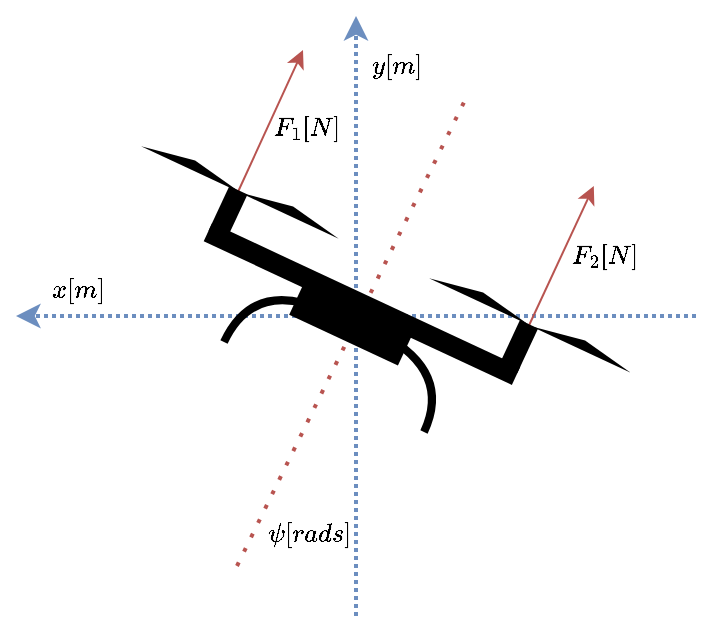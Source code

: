 <mxfile>
    <diagram name="Page-1" id="kiWLOuEyL9WehnxS1dk0">
        <mxGraphModel dx="106" dy="70" grid="1" gridSize="5" guides="1" tooltips="1" connect="1" arrows="1" fold="1" page="1" pageScale="1" pageWidth="1100" pageHeight="850" background="none" math="1" shadow="0">
            <root>
                <mxCell id="0"/>
                <mxCell id="1" parent="0"/>
                <mxCell id="1VqV4PHdZKzAxzpNPlv1-47" value="" style="endArrow=classic;html=1;rounded=0;fillColor=#f8cecc;strokeColor=#b85450;" parent="1" edge="1">
                    <mxGeometry width="50" height="50" relative="1" as="geometry">
                        <mxPoint x="490.5" y="364" as="sourcePoint"/>
                        <mxPoint x="523.5" y="292" as="targetPoint"/>
                    </mxGeometry>
                </mxCell>
                <mxCell id="1VqV4PHdZKzAxzpNPlv1-48" value="$$F_1 [N]$$" style="edgeLabel;html=1;align=center;verticalAlign=middle;resizable=0;points=[];rotation=0;labelBackgroundColor=none;fontColor=#000000;" parent="1VqV4PHdZKzAxzpNPlv1-47" vertex="1" connectable="0">
                    <mxGeometry x="0.159" y="-3" relative="1" as="geometry">
                        <mxPoint x="12" y="7" as="offset"/>
                    </mxGeometry>
                </mxCell>
                <mxCell id="1VqV4PHdZKzAxzpNPlv1-49" value="" style="endArrow=classic;html=1;rounded=0;fillColor=#dae8fc;strokeColor=#6c8ebf;strokeWidth=2;dashed=1;dashPattern=1 1;" parent="1" edge="1">
                    <mxGeometry width="50" height="50" relative="1" as="geometry">
                        <mxPoint x="720" y="425" as="sourcePoint"/>
                        <mxPoint x="380" y="425" as="targetPoint"/>
                    </mxGeometry>
                </mxCell>
                <mxCell id="1VqV4PHdZKzAxzpNPlv1-50" value="$$x [m]$$" style="edgeLabel;html=1;align=center;verticalAlign=middle;resizable=0;points=[];labelBackgroundColor=none;fontColor=#000000;" parent="1VqV4PHdZKzAxzpNPlv1-49" vertex="1" connectable="0">
                    <mxGeometry x="0.885" y="-4" relative="1" as="geometry">
                        <mxPoint x="11" y="-9" as="offset"/>
                    </mxGeometry>
                </mxCell>
                <mxCell id="1VqV4PHdZKzAxzpNPlv1-51" value="" style="endArrow=classic;html=1;rounded=0;fillColor=#dae8fc;strokeColor=#6c8ebf;strokeWidth=2;dashed=1;dashPattern=1 1;" parent="1" edge="1">
                    <mxGeometry width="50" height="50" relative="1" as="geometry">
                        <mxPoint x="550" y="575" as="sourcePoint"/>
                        <mxPoint x="550" y="275" as="targetPoint"/>
                    </mxGeometry>
                </mxCell>
                <mxCell id="1VqV4PHdZKzAxzpNPlv1-52" value="$$y [m]$$" style="edgeLabel;html=1;align=center;verticalAlign=middle;resizable=0;points=[];labelBackgroundColor=none;fontColor=#000000;" parent="1VqV4PHdZKzAxzpNPlv1-51" vertex="1" connectable="0">
                    <mxGeometry x="0.732" y="1" relative="1" as="geometry">
                        <mxPoint x="21" y="-15" as="offset"/>
                    </mxGeometry>
                </mxCell>
                <mxCell id="1VqV4PHdZKzAxzpNPlv1-56" value="" style="endArrow=none;dashed=1;html=1;dashPattern=1 3;strokeWidth=2;rounded=0;fillColor=#f8cecc;strokeColor=#b85450;" parent="1" edge="1">
                    <mxGeometry width="50" height="50" relative="1" as="geometry">
                        <mxPoint x="490.5" y="550" as="sourcePoint"/>
                        <mxPoint x="605.5" y="315" as="targetPoint"/>
                    </mxGeometry>
                </mxCell>
                <mxCell id="1VqV4PHdZKzAxzpNPlv1-57" value="$$\psi[rads]&lt;br&gt;$$" style="edgeLabel;html=1;align=center;verticalAlign=middle;resizable=0;points=[];labelBackgroundColor=none;rotation=0;fontColor=#000000;" parent="1VqV4PHdZKzAxzpNPlv1-56" vertex="1" connectable="0">
                    <mxGeometry x="-0.784" y="-3" relative="1" as="geometry">
                        <mxPoint x="20" y="8" as="offset"/>
                    </mxGeometry>
                </mxCell>
                <mxCell id="1VqV4PHdZKzAxzpNPlv1-58" value="" style="rounded=0;whiteSpace=wrap;html=1;strokeColor=none;fillStyle=auto;fillColor=#000000;rotation=25;" parent="1" vertex="1">
                    <mxGeometry x="518" y="418" width="60" height="20" as="geometry"/>
                </mxCell>
                <mxCell id="1VqV4PHdZKzAxzpNPlv1-59" value="" style="rounded=0;whiteSpace=wrap;html=1;strokeColor=none;fillColor=#000000;rotation=25;" parent="1" vertex="1">
                    <mxGeometry x="468" y="414" width="170" height="10" as="geometry"/>
                </mxCell>
                <mxCell id="1VqV4PHdZKzAxzpNPlv1-61" value="" style="rounded=0;whiteSpace=wrap;html=1;strokeColor=none;fillColor=#000000;rotation=25;" parent="1" vertex="1">
                    <mxGeometry x="481" y="361" width="10" height="24.69" as="geometry"/>
                </mxCell>
                <mxCell id="1VqV4PHdZKzAxzpNPlv1-62" value="" style="triangle;whiteSpace=wrap;html=1;rotation=-65;strokeColor=none;fillColor=#000000;" parent="1" vertex="1">
                    <mxGeometry x="515" y="345" width="5" height="55" as="geometry"/>
                </mxCell>
                <mxCell id="1VqV4PHdZKzAxzpNPlv1-63" value="" style="triangle;whiteSpace=wrap;html=1;rotation=-65;strokeColor=none;fillColor=#000000;" parent="1" vertex="1">
                    <mxGeometry x="466" y="322" width="5" height="55" as="geometry"/>
                </mxCell>
                <mxCell id="1VqV4PHdZKzAxzpNPlv1-64" value="" style="triangle;whiteSpace=wrap;html=1;rotation=-65;strokeColor=none;fillColor=#000000;" parent="1" vertex="1">
                    <mxGeometry x="661" y="412" width="5" height="55" as="geometry"/>
                </mxCell>
                <mxCell id="1VqV4PHdZKzAxzpNPlv1-65" value="" style="triangle;whiteSpace=wrap;html=1;rotation=-65;strokeColor=none;fillColor=#000000;" parent="1" vertex="1">
                    <mxGeometry x="610" y="388" width="5" height="55" as="geometry"/>
                </mxCell>
                <mxCell id="1VqV4PHdZKzAxzpNPlv1-66" value="" style="curved=1;endArrow=none;html=1;rounded=0;endFill=0;strokeWidth=4;strokeColor=#000000;" parent="1" edge="1">
                    <mxGeometry width="50" height="50" relative="1" as="geometry">
                        <mxPoint x="484" y="438" as="sourcePoint"/>
                        <mxPoint x="536" y="423" as="targetPoint"/>
                        <Array as="points">
                            <mxPoint x="499" y="406"/>
                        </Array>
                    </mxGeometry>
                </mxCell>
                <mxCell id="1VqV4PHdZKzAxzpNPlv1-67" value="" style="curved=1;endArrow=none;html=1;rounded=0;endFill=0;strokeWidth=4;strokeColor=#000000;" parent="1" edge="1">
                    <mxGeometry width="50" height="50" relative="1" as="geometry">
                        <mxPoint x="584" y="483" as="sourcePoint"/>
                        <mxPoint x="563" y="434" as="targetPoint"/>
                        <Array as="points">
                            <mxPoint x="598" y="453"/>
                        </Array>
                    </mxGeometry>
                </mxCell>
                <mxCell id="1VqV4PHdZKzAxzpNPlv1-54" value="" style="endArrow=classic;html=1;rounded=0;fillColor=#f8cecc;strokeColor=#b85450;" parent="1" edge="1">
                    <mxGeometry width="50" height="50" relative="1" as="geometry">
                        <mxPoint x="635.9" y="431" as="sourcePoint"/>
                        <mxPoint x="668.9" y="360" as="targetPoint"/>
                    </mxGeometry>
                </mxCell>
                <mxCell id="1VqV4PHdZKzAxzpNPlv1-55" value="$$F_2 [N]$$" style="edgeLabel;html=1;align=center;verticalAlign=middle;resizable=0;points=[];rotation=0;labelBackgroundColor=none;fontColor=#000000;" parent="1VqV4PHdZKzAxzpNPlv1-54" vertex="1" connectable="0">
                    <mxGeometry x="0.159" y="-3" relative="1" as="geometry">
                        <mxPoint x="16" y="4" as="offset"/>
                    </mxGeometry>
                </mxCell>
                <mxCell id="1VqV4PHdZKzAxzpNPlv1-60" value="" style="rounded=0;whiteSpace=wrap;html=1;strokeColor=none;fillColor=#000000;rotation=25;" parent="1" vertex="1">
                    <mxGeometry x="626.3" y="428" width="10" height="24.69" as="geometry"/>
                </mxCell>
            </root>
        </mxGraphModel>
    </diagram>
</mxfile>